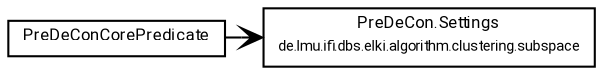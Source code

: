 #!/usr/local/bin/dot
#
# Class diagram 
# Generated by UMLGraph version R5_7_2-60-g0e99a6 (http://www.spinellis.gr/umlgraph/)
#

digraph G {
	graph [fontnames="svg"]
	edge [fontname="Roboto",fontsize=7,labelfontname="Roboto",labelfontsize=7,color="black"];
	node [fontname="Roboto",fontcolor="black",fontsize=8,shape=plaintext,margin=0,width=0,height=0];
	nodesep=0.15;
	ranksep=0.25;
	rankdir=LR;
	// de.lmu.ifi.dbs.elki.algorithm.clustering.subspace.PreDeCon.Settings
	c8271618 [label=<<table title="de.lmu.ifi.dbs.elki.algorithm.clustering.subspace.PreDeCon.Settings" border="0" cellborder="1" cellspacing="0" cellpadding="2" href="../subspace/PreDeCon.Settings.html" target="_parent">
		<tr><td><table border="0" cellspacing="0" cellpadding="1">
		<tr><td align="center" balign="center"> <font face="Roboto">PreDeCon.Settings</font> </td></tr>
		<tr><td align="center" balign="center"> <font face="Roboto" point-size="7.0">de.lmu.ifi.dbs.elki.algorithm.clustering.subspace</font> </td></tr>
		</table></td></tr>
		</table>>, URL="../subspace/PreDeCon.Settings.html"];
	// de.lmu.ifi.dbs.elki.algorithm.clustering.gdbscan.PreDeConCorePredicate
	c8271680 [label=<<table title="de.lmu.ifi.dbs.elki.algorithm.clustering.gdbscan.PreDeConCorePredicate" border="0" cellborder="1" cellspacing="0" cellpadding="2" href="PreDeConCorePredicate.html" target="_parent">
		<tr><td><table border="0" cellspacing="0" cellpadding="1">
		<tr><td align="center" balign="center"> <font face="Roboto">PreDeConCorePredicate</font> </td></tr>
		</table></td></tr>
		</table>>, URL="PreDeConCorePredicate.html"];
	// de.lmu.ifi.dbs.elki.algorithm.clustering.gdbscan.PreDeConCorePredicate navassoc de.lmu.ifi.dbs.elki.algorithm.clustering.subspace.PreDeCon.Settings
	c8271680 -> c8271618 [arrowhead=open,weight=1];
}

